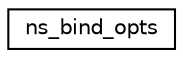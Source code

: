 digraph "Graphical Class Hierarchy"
{
  edge [fontname="Helvetica",fontsize="10",labelfontname="Helvetica",labelfontsize="10"];
  node [fontname="Helvetica",fontsize="10",shape=record];
  rankdir="LR";
  Node1 [label="ns_bind_opts",height=0.2,width=0.4,color="black", fillcolor="white", style="filled",URL="$structns__bind__opts.html"];
}
